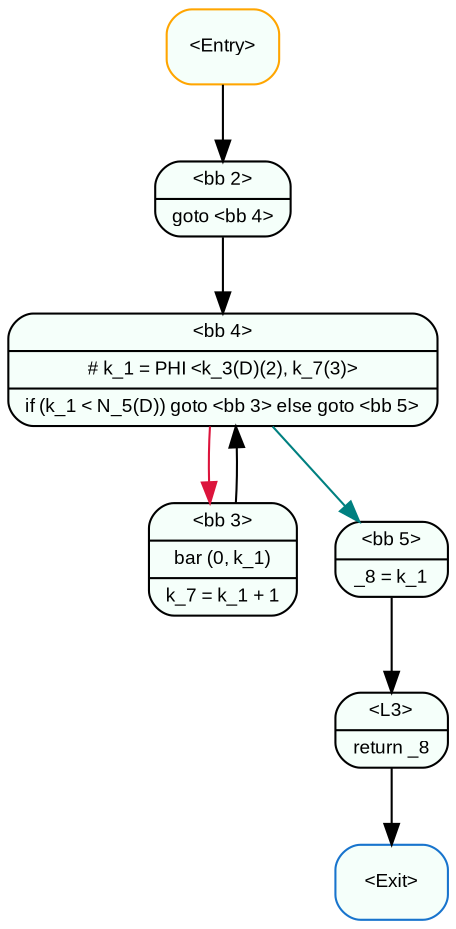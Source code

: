 digraph t3_foo_CFG { 
	center=true
	labelloc=top
	fontname=Arial
	fontsize=12
	edge[fontname=Arial, fontsize=10]
	node[fontname=Arial, fontsize=9]

		Node_0 -> Node_1 [color=black]
		Node_1 -> Node_2 [color=black]
		Node_2 -> Node_3 [color=crimson]
		Node_3 -> Node_2 [color=black]
		Node_2 -> Node_4 [color=teal]
		Node_4 -> Node_5 [color=black]
		Node_5 -> Node_6 [color=black]

	Node_6 [fillcolor=mintcream, color=dodgerblue3, shape=Mrecord, style=filled, label="{ \<Exit\> }"]
	Node_0 [fillcolor=mintcream, color=orange, shape=Mrecord, style=filled, label="{ \<Entry\> }"]
	Node_3 [fillcolor=mintcream, color=black, shape=Mrecord, style=filled, label="{ \<bb 3\>|bar (0, k_1)|k_7 = k_1 + 1 }"]
	Node_4 [fillcolor=mintcream, color=black, shape=Mrecord, style=filled, label="{ \<bb 5\>|_8 = k_1 }"]
	Node_5 [fillcolor=mintcream, color=black, shape=Mrecord, style=filled, label="{ \<L3\>|return _8 }"]
	Node_1 [fillcolor=mintcream, color=black, shape=Mrecord, style=filled, label="{ \<bb 2\>|goto \<bb 4\> }"]
	Node_2 [fillcolor=mintcream, color=black, shape=Mrecord, style=filled, label="{ \<bb 4\>|# k_1 = PHI \<k_3(D)(2), k_7(3)\>|if (k_1 \< N_5(D)) goto \<bb 3\> else goto \<bb 5\> }"]
}
